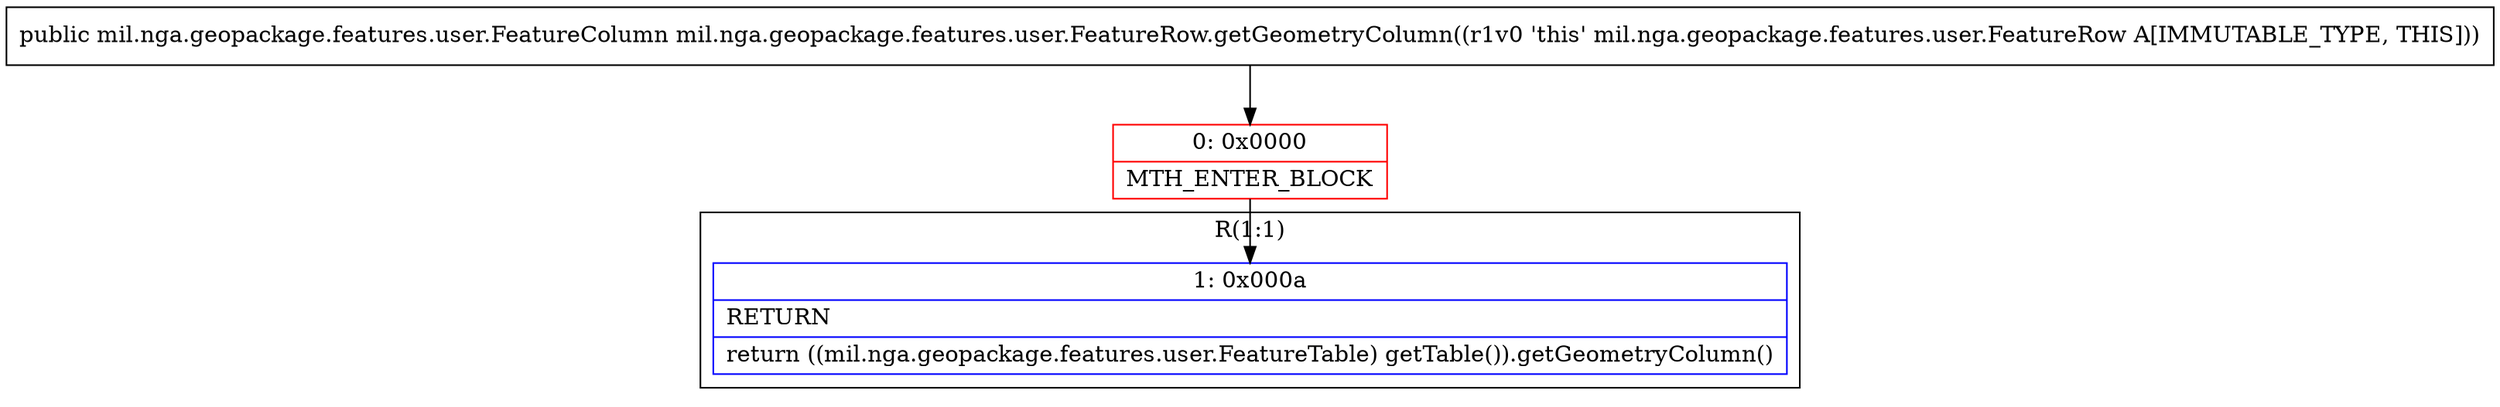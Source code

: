 digraph "CFG formil.nga.geopackage.features.user.FeatureRow.getGeometryColumn()Lmil\/nga\/geopackage\/features\/user\/FeatureColumn;" {
subgraph cluster_Region_759370494 {
label = "R(1:1)";
node [shape=record,color=blue];
Node_1 [shape=record,label="{1\:\ 0x000a|RETURN\l|return ((mil.nga.geopackage.features.user.FeatureTable) getTable()).getGeometryColumn()\l}"];
}
Node_0 [shape=record,color=red,label="{0\:\ 0x0000|MTH_ENTER_BLOCK\l}"];
MethodNode[shape=record,label="{public mil.nga.geopackage.features.user.FeatureColumn mil.nga.geopackage.features.user.FeatureRow.getGeometryColumn((r1v0 'this' mil.nga.geopackage.features.user.FeatureRow A[IMMUTABLE_TYPE, THIS])) }"];
MethodNode -> Node_0;
Node_0 -> Node_1;
}

